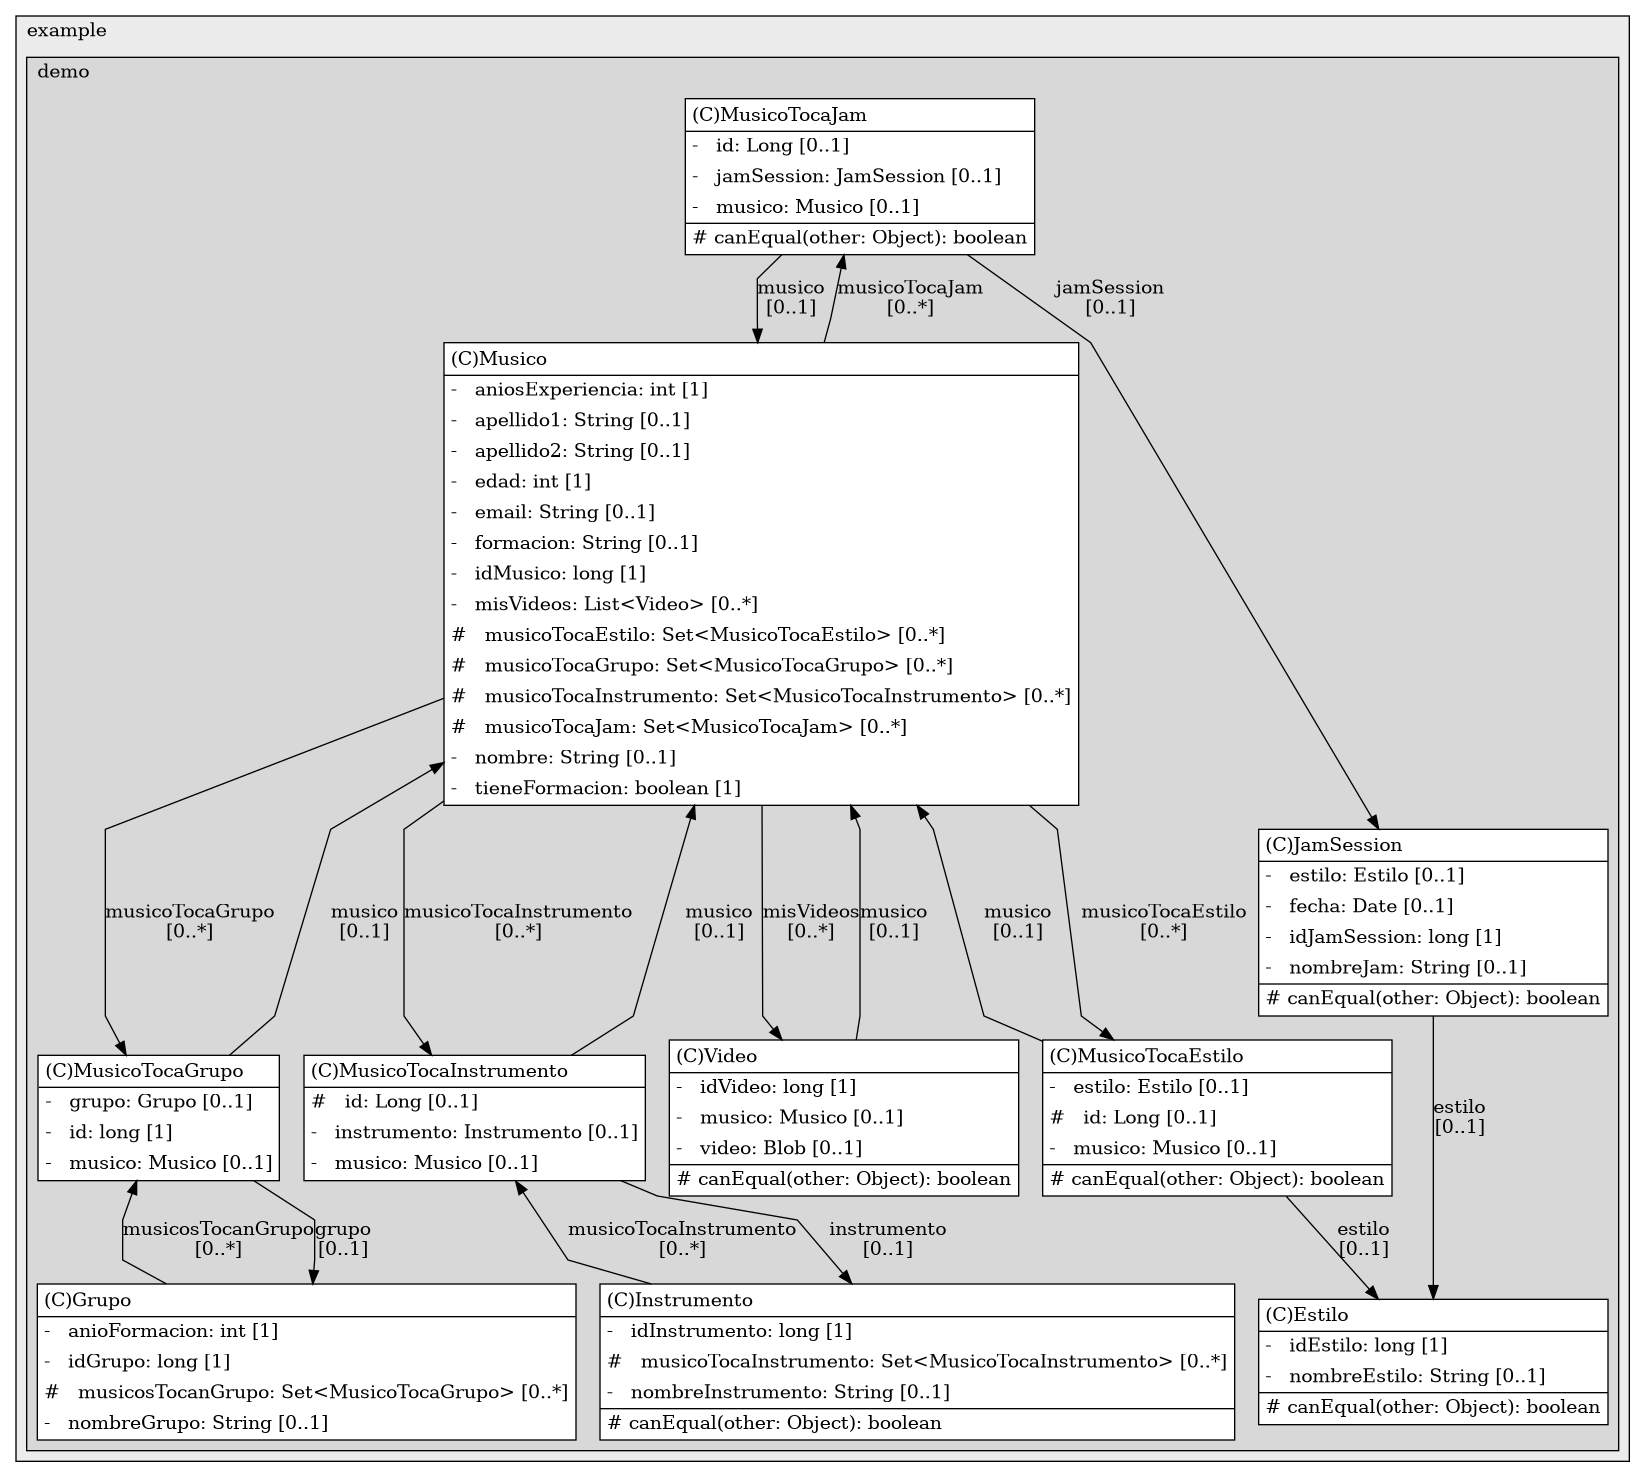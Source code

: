 @startuml

/' diagram meta data start
config=StructureConfiguration;
{
  "projectClassification": {
    "searchMode": "OpenProject", // OpenProject, AllProjects
    "includedProjects": "",
    "pathEndKeywords": "*.impl",
    "isClientPath": "",
    "isClientName": "",
    "isTestPath": "",
    "isTestName": "",
    "isMappingPath": "",
    "isMappingName": "",
    "isDataAccessPath": "",
    "isDataAccessName": "",
    "isDataStructurePath": "",
    "isDataStructureName": "",
    "isInterfaceStructuresPath": "",
    "isInterfaceStructuresName": "",
    "isEntryPointPath": "",
    "isEntryPointName": "",
    "treatFinalFieldsAsMandatory": false
  },
  "graphRestriction": {
    "classPackageExcludeFilter": "",
    "classPackageIncludeFilter": "",
    "classNameExcludeFilter": "",
    "classNameIncludeFilter": "",
    "methodNameExcludeFilter": "",
    "methodNameIncludeFilter": "",
    "removeByInheritance": "", // inheritance/annotation based filtering is done in a second step
    "removeByAnnotation": "",
    "removeByClassPackage": "", // cleanup the graph after inheritance/annotation based filtering is done
    "removeByClassName": "",
    "cutMappings": false,
    "cutEnum": true,
    "cutTests": true,
    "cutClient": true,
    "cutDataAccess": false,
    "cutInterfaceStructures": false,
    "cutDataStructures": false,
    "cutGetterAndSetter": true,
    "cutConstructors": true
  },
  "graphTraversal": {
    "forwardDepth": 6,
    "backwardDepth": 6,
    "classPackageExcludeFilter": "",
    "classPackageIncludeFilter": "",
    "classNameExcludeFilter": "",
    "classNameIncludeFilter": "",
    "methodNameExcludeFilter": "",
    "methodNameIncludeFilter": "",
    "hideMappings": false,
    "hideDataStructures": false,
    "hidePrivateMethods": true,
    "hideInterfaceCalls": true, // indirection: implementation -> interface (is hidden) -> implementation
    "onlyShowApplicationEntryPoints": false, // root node is included
    "useMethodCallsForStructureDiagram": "ForwardOnly" // ForwardOnly, BothDirections, No
  },
  "details": {
    "aggregation": "GroupByClass", // ByClass, GroupByClass, None
    "showClassGenericTypes": true,
    "showMethods": true,
    "showMethodParameterNames": true,
    "showMethodParameterTypes": true,
    "showMethodReturnType": true,
    "showPackageLevels": 2,
    "showDetailedClassStructure": true
  },
  "rootClass": "com.example.demo.entities.Estilo",
  "extensionCallbackMethod": "" // qualified.class.name#methodName - signature: public static String method(String)
}
diagram meta data end '/



digraph g {
    rankdir="TB"
    splines=polyline
    

'nodes 
subgraph cluster_1322970774 { 
   	label=example
	labeljust=l
	fillcolor="#ececec"
	style=filled
   
   subgraph cluster_134842393 { 
   	label=demo
	labeljust=l
	fillcolor="#d8d8d8"
	style=filled
   
   Estilo2082814267[
	label=<<TABLE BORDER="1" CELLBORDER="0" CELLPADDING="4" CELLSPACING="0">
<TR><TD ALIGN="LEFT" >(C)Estilo</TD></TR>
<HR/>
<TR><TD ALIGN="LEFT" >-   idEstilo: long [1]</TD></TR>
<TR><TD ALIGN="LEFT" >-   nombreEstilo: String [0..1]</TD></TR>
<HR/>
<TR><TD ALIGN="LEFT" ># canEqual(other: Object): boolean</TD></TR>
</TABLE>>
	style=filled
	margin=0
	shape=plaintext
	fillcolor="#FFFFFF"
];

Grupo2082814267[
	label=<<TABLE BORDER="1" CELLBORDER="0" CELLPADDING="4" CELLSPACING="0">
<TR><TD ALIGN="LEFT" >(C)Grupo</TD></TR>
<HR/>
<TR><TD ALIGN="LEFT" >-   anioFormacion: int [1]</TD></TR>
<TR><TD ALIGN="LEFT" >-   idGrupo: long [1]</TD></TR>
<TR><TD ALIGN="LEFT" >#   musicosTocanGrupo: Set&lt;MusicoTocaGrupo&gt; [0..*]</TD></TR>
<TR><TD ALIGN="LEFT" >-   nombreGrupo: String [0..1]</TD></TR>
</TABLE>>
	style=filled
	margin=0
	shape=plaintext
	fillcolor="#FFFFFF"
];

Instrumento2082814267[
	label=<<TABLE BORDER="1" CELLBORDER="0" CELLPADDING="4" CELLSPACING="0">
<TR><TD ALIGN="LEFT" >(C)Instrumento</TD></TR>
<HR/>
<TR><TD ALIGN="LEFT" >-   idInstrumento: long [1]</TD></TR>
<TR><TD ALIGN="LEFT" >#   musicoTocaInstrumento: Set&lt;MusicoTocaInstrumento&gt; [0..*]</TD></TR>
<TR><TD ALIGN="LEFT" >-   nombreInstrumento: String [0..1]</TD></TR>
<HR/>
<TR><TD ALIGN="LEFT" ># canEqual(other: Object): boolean</TD></TR>
</TABLE>>
	style=filled
	margin=0
	shape=plaintext
	fillcolor="#FFFFFF"
];

JamSession2082814267[
	label=<<TABLE BORDER="1" CELLBORDER="0" CELLPADDING="4" CELLSPACING="0">
<TR><TD ALIGN="LEFT" >(C)JamSession</TD></TR>
<HR/>
<TR><TD ALIGN="LEFT" >-   estilo: Estilo [0..1]</TD></TR>
<TR><TD ALIGN="LEFT" >-   fecha: Date [0..1]</TD></TR>
<TR><TD ALIGN="LEFT" >-   idJamSession: long [1]</TD></TR>
<TR><TD ALIGN="LEFT" >-   nombreJam: String [0..1]</TD></TR>
<HR/>
<TR><TD ALIGN="LEFT" ># canEqual(other: Object): boolean</TD></TR>
</TABLE>>
	style=filled
	margin=0
	shape=plaintext
	fillcolor="#FFFFFF"
];

Musico2082814267[
	label=<<TABLE BORDER="1" CELLBORDER="0" CELLPADDING="4" CELLSPACING="0">
<TR><TD ALIGN="LEFT" >(C)Musico</TD></TR>
<HR/>
<TR><TD ALIGN="LEFT" >-   aniosExperiencia: int [1]</TD></TR>
<TR><TD ALIGN="LEFT" >-   apellido1: String [0..1]</TD></TR>
<TR><TD ALIGN="LEFT" >-   apellido2: String [0..1]</TD></TR>
<TR><TD ALIGN="LEFT" >-   edad: int [1]</TD></TR>
<TR><TD ALIGN="LEFT" >-   email: String [0..1]</TD></TR>
<TR><TD ALIGN="LEFT" >-   formacion: String [0..1]</TD></TR>
<TR><TD ALIGN="LEFT" >-   idMusico: long [1]</TD></TR>
<TR><TD ALIGN="LEFT" >-   misVideos: List&lt;Video&gt; [0..*]</TD></TR>
<TR><TD ALIGN="LEFT" >#   musicoTocaEstilo: Set&lt;MusicoTocaEstilo&gt; [0..*]</TD></TR>
<TR><TD ALIGN="LEFT" >#   musicoTocaGrupo: Set&lt;MusicoTocaGrupo&gt; [0..*]</TD></TR>
<TR><TD ALIGN="LEFT" >#   musicoTocaInstrumento: Set&lt;MusicoTocaInstrumento&gt; [0..*]</TD></TR>
<TR><TD ALIGN="LEFT" >#   musicoTocaJam: Set&lt;MusicoTocaJam&gt; [0..*]</TD></TR>
<TR><TD ALIGN="LEFT" >-   nombre: String [0..1]</TD></TR>
<TR><TD ALIGN="LEFT" >-   tieneFormacion: boolean [1]</TD></TR>
</TABLE>>
	style=filled
	margin=0
	shape=plaintext
	fillcolor="#FFFFFF"
];

MusicoTocaEstilo2082814267[
	label=<<TABLE BORDER="1" CELLBORDER="0" CELLPADDING="4" CELLSPACING="0">
<TR><TD ALIGN="LEFT" >(C)MusicoTocaEstilo</TD></TR>
<HR/>
<TR><TD ALIGN="LEFT" >-   estilo: Estilo [0..1]</TD></TR>
<TR><TD ALIGN="LEFT" >#   id: Long [0..1]</TD></TR>
<TR><TD ALIGN="LEFT" >-   musico: Musico [0..1]</TD></TR>
<HR/>
<TR><TD ALIGN="LEFT" ># canEqual(other: Object): boolean</TD></TR>
</TABLE>>
	style=filled
	margin=0
	shape=plaintext
	fillcolor="#FFFFFF"
];

MusicoTocaGrupo2082814267[
	label=<<TABLE BORDER="1" CELLBORDER="0" CELLPADDING="4" CELLSPACING="0">
<TR><TD ALIGN="LEFT" >(C)MusicoTocaGrupo</TD></TR>
<HR/>
<TR><TD ALIGN="LEFT" >-   grupo: Grupo [0..1]</TD></TR>
<TR><TD ALIGN="LEFT" >-   id: long [1]</TD></TR>
<TR><TD ALIGN="LEFT" >-   musico: Musico [0..1]</TD></TR>
</TABLE>>
	style=filled
	margin=0
	shape=plaintext
	fillcolor="#FFFFFF"
];

MusicoTocaInstrumento2082814267[
	label=<<TABLE BORDER="1" CELLBORDER="0" CELLPADDING="4" CELLSPACING="0">
<TR><TD ALIGN="LEFT" >(C)MusicoTocaInstrumento</TD></TR>
<HR/>
<TR><TD ALIGN="LEFT" >#   id: Long [0..1]</TD></TR>
<TR><TD ALIGN="LEFT" >-   instrumento: Instrumento [0..1]</TD></TR>
<TR><TD ALIGN="LEFT" >-   musico: Musico [0..1]</TD></TR>
</TABLE>>
	style=filled
	margin=0
	shape=plaintext
	fillcolor="#FFFFFF"
];

MusicoTocaJam2082814267[
	label=<<TABLE BORDER="1" CELLBORDER="0" CELLPADDING="4" CELLSPACING="0">
<TR><TD ALIGN="LEFT" >(C)MusicoTocaJam</TD></TR>
<HR/>
<TR><TD ALIGN="LEFT" >-   id: Long [0..1]</TD></TR>
<TR><TD ALIGN="LEFT" >-   jamSession: JamSession [0..1]</TD></TR>
<TR><TD ALIGN="LEFT" >-   musico: Musico [0..1]</TD></TR>
<HR/>
<TR><TD ALIGN="LEFT" ># canEqual(other: Object): boolean</TD></TR>
</TABLE>>
	style=filled
	margin=0
	shape=plaintext
	fillcolor="#FFFFFF"
];

Video2082814267[
	label=<<TABLE BORDER="1" CELLBORDER="0" CELLPADDING="4" CELLSPACING="0">
<TR><TD ALIGN="LEFT" >(C)Video</TD></TR>
<HR/>
<TR><TD ALIGN="LEFT" >-   idVideo: long [1]</TD></TR>
<TR><TD ALIGN="LEFT" >-   musico: Musico [0..1]</TD></TR>
<TR><TD ALIGN="LEFT" >-   video: Blob [0..1]</TD></TR>
<HR/>
<TR><TD ALIGN="LEFT" ># canEqual(other: Object): boolean</TD></TR>
</TABLE>>
	style=filled
	margin=0
	shape=plaintext
	fillcolor="#FFFFFF"
];
} 
} 

'edges    
Grupo2082814267 -> MusicoTocaGrupo2082814267[label="musicosTocanGrupo
[0..*]"];
Instrumento2082814267 -> MusicoTocaInstrumento2082814267[label="musicoTocaInstrumento
[0..*]"];
JamSession2082814267 -> Estilo2082814267[label="estilo
[0..1]"];
Musico2082814267 -> MusicoTocaEstilo2082814267[label="musicoTocaEstilo
[0..*]"];
Musico2082814267 -> MusicoTocaGrupo2082814267[label="musicoTocaGrupo
[0..*]"];
Musico2082814267 -> MusicoTocaInstrumento2082814267[label="musicoTocaInstrumento
[0..*]"];
Musico2082814267 -> MusicoTocaJam2082814267[label="musicoTocaJam
[0..*]"];
Musico2082814267 -> Video2082814267[label="misVideos
[0..*]"];
MusicoTocaEstilo2082814267 -> Estilo2082814267[label="estilo
[0..1]"];
MusicoTocaEstilo2082814267 -> Musico2082814267[label="musico
[0..1]"];
MusicoTocaGrupo2082814267 -> Grupo2082814267[label="grupo
[0..1]"];
MusicoTocaGrupo2082814267 -> Musico2082814267[label="musico
[0..1]"];
MusicoTocaInstrumento2082814267 -> Instrumento2082814267[label="instrumento
[0..1]"];
MusicoTocaInstrumento2082814267 -> Musico2082814267[label="musico
[0..1]"];
MusicoTocaJam2082814267 -> JamSession2082814267[label="jamSession
[0..1]"];
MusicoTocaJam2082814267 -> Musico2082814267[label="musico
[0..1]"];
Video2082814267 -> Musico2082814267[label="musico
[0..1]"];
    
}
@enduml